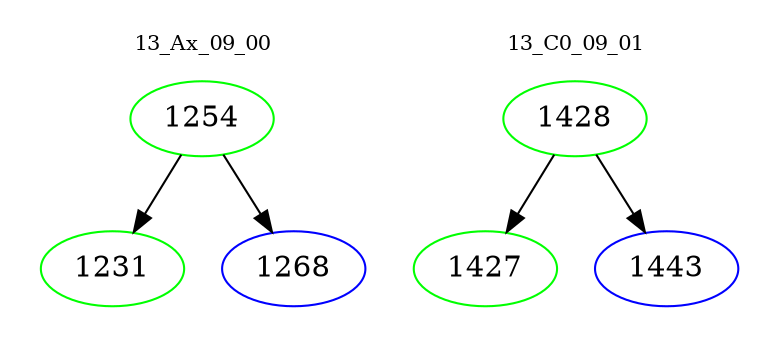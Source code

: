 digraph{
subgraph cluster_0 {
color = white
label = "13_Ax_09_00";
fontsize=10;
T0_1254 [label="1254", color="green"]
T0_1254 -> T0_1231 [color="black"]
T0_1231 [label="1231", color="green"]
T0_1254 -> T0_1268 [color="black"]
T0_1268 [label="1268", color="blue"]
}
subgraph cluster_1 {
color = white
label = "13_C0_09_01";
fontsize=10;
T1_1428 [label="1428", color="green"]
T1_1428 -> T1_1427 [color="black"]
T1_1427 [label="1427", color="green"]
T1_1428 -> T1_1443 [color="black"]
T1_1443 [label="1443", color="blue"]
}
}
